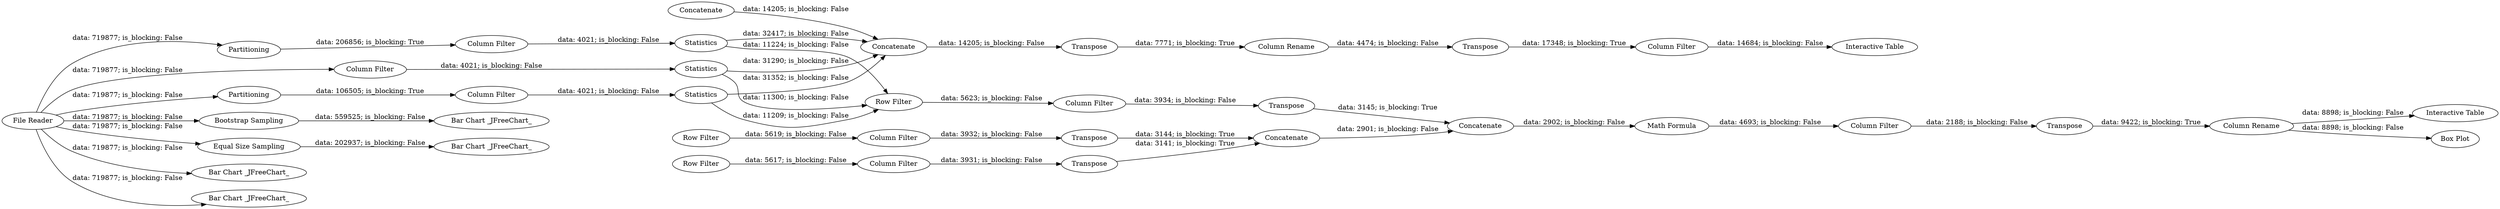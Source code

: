 digraph {
	"-6056371496749122380_17" [label="Column Rename"]
	"2163210023033025074_9" [label="Column Filter"]
	"225143664241174266_16" [label=Transpose]
	"2163210023033025074_15" [label="Interactive Table"]
	"2163210023033025074_22" [label="Bootstrap Sampling"]
	"225143664241174266_3" [label=Transpose]
	"2163210023033025074_19" [label="Equal Size Sampling"]
	"2163210023033025074_21" [label="Bar Chart _JFreeChart_"]
	"-6056371496749122380_15" [label="Column Filter"]
	"225143664241174266_1" [label="Row Filter"]
	"2163210023033025074_23" [label="Bar Chart _JFreeChart_"]
	"2163210023033025074_18" [label="Interactive Table"]
	"-6056371496749122380_11" [label=Concatenate]
	"225143664241174266_8" [label="Column Filter"]
	"225143664241174266_15" [label="Column Filter"]
	"225143664241174266_11" [label=Concatenate]
	"2163210023033025074_10" [label=Statistics]
	"2163210023033025074_4" [label=Partitioning]
	"225143664241174266_10" [label=Concatenate]
	"225143664241174266_17" [label="Column Rename"]
	"225143664241174266_2" [label="Column Filter"]
	"225143664241174266_6" [label=Transpose]
	"225143664241174266_5" [label="Column Filter"]
	"225143664241174266_14" [label="Math Formula"]
	"-6056371496749122380_16" [label=Transpose]
	"2163210023033025074_3" [label="File Reader"]
	"2163210023033025074_24" [label="Bar Chart _JFreeChart_"]
	"2163210023033025074_16" [label="Box Plot"]
	"-6056371496749122380_10" [label=Concatenate]
	"225143664241174266_9" [label="Row Filter"]
	"225143664241174266_4" [label="Row Filter"]
	"2163210023033025074_20" [label="Bar Chart _JFreeChart_"]
	"2163210023033025074_5" [label=Partitioning]
	"2163210023033025074_12" [label=Statistics]
	"2163210023033025074_7" [label="Column Filter"]
	"225143664241174266_7" [label=Transpose]
	"2163210023033025074_11" [label=Statistics]
	"-6056371496749122380_18" [label=Transpose]
	"2163210023033025074_8" [label="Column Filter"]
	"225143664241174266_2" -> "225143664241174266_3" [label="data: 3932; is_blocking: False"]
	"2163210023033025074_3" -> "2163210023033025074_24" [label="data: 719877; is_blocking: False"]
	"2163210023033025074_3" -> "2163210023033025074_19" [label="data: 719877; is_blocking: False"]
	"-6056371496749122380_10" -> "-6056371496749122380_11" [label="data: 14205; is_blocking: False"]
	"-6056371496749122380_18" -> "-6056371496749122380_15" [label="data: 17348; is_blocking: True"]
	"225143664241174266_17" -> "2163210023033025074_15" [label="data: 8898; is_blocking: False"]
	"2163210023033025074_12" -> "225143664241174266_9" [label="data: 11300; is_blocking: False"]
	"225143664241174266_5" -> "225143664241174266_6" [label="data: 3931; is_blocking: False"]
	"225143664241174266_14" -> "225143664241174266_15" [label="data: 4693; is_blocking: False"]
	"225143664241174266_9" -> "225143664241174266_8" [label="data: 5623; is_blocking: False"]
	"-6056371496749122380_16" -> "-6056371496749122380_17" [label="data: 7771; is_blocking: True"]
	"225143664241174266_7" -> "225143664241174266_11" [label="data: 3145; is_blocking: True"]
	"2163210023033025074_10" -> "-6056371496749122380_11" [label="data: 32417; is_blocking: False"]
	"2163210023033025074_8" -> "2163210023033025074_11" [label="data: 4021; is_blocking: False"]
	"2163210023033025074_3" -> "2163210023033025074_21" [label="data: 719877; is_blocking: False"]
	"225143664241174266_15" -> "225143664241174266_16" [label="data: 2188; is_blocking: False"]
	"-6056371496749122380_15" -> "2163210023033025074_18" [label="data: 14684; is_blocking: False"]
	"2163210023033025074_3" -> "2163210023033025074_9" [label="data: 719877; is_blocking: False"]
	"225143664241174266_6" -> "225143664241174266_10" [label="data: 3141; is_blocking: True"]
	"2163210023033025074_10" -> "225143664241174266_9" [label="data: 11224; is_blocking: False"]
	"225143664241174266_4" -> "225143664241174266_5" [label="data: 5617; is_blocking: False"]
	"-6056371496749122380_11" -> "-6056371496749122380_16" [label="data: 14205; is_blocking: False"]
	"225143664241174266_10" -> "225143664241174266_11" [label="data: 2901; is_blocking: False"]
	"2163210023033025074_9" -> "2163210023033025074_12" [label="data: 4021; is_blocking: False"]
	"2163210023033025074_3" -> "2163210023033025074_22" [label="data: 719877; is_blocking: False"]
	"225143664241174266_11" -> "225143664241174266_14" [label="data: 2902; is_blocking: False"]
	"225143664241174266_16" -> "225143664241174266_17" [label="data: 9422; is_blocking: True"]
	"2163210023033025074_19" -> "2163210023033025074_20" [label="data: 202937; is_blocking: False"]
	"225143664241174266_8" -> "225143664241174266_7" [label="data: 3934; is_blocking: False"]
	"225143664241174266_17" -> "2163210023033025074_16" [label="data: 8898; is_blocking: False"]
	"-6056371496749122380_17" -> "-6056371496749122380_18" [label="data: 4474; is_blocking: False"]
	"2163210023033025074_11" -> "-6056371496749122380_11" [label="data: 31352; is_blocking: False"]
	"2163210023033025074_3" -> "2163210023033025074_5" [label="data: 719877; is_blocking: False"]
	"225143664241174266_1" -> "225143664241174266_2" [label="data: 5619; is_blocking: False"]
	"225143664241174266_3" -> "225143664241174266_10" [label="data: 3144; is_blocking: True"]
	"2163210023033025074_5" -> "2163210023033025074_8" [label="data: 106505; is_blocking: True"]
	"2163210023033025074_3" -> "2163210023033025074_4" [label="data: 719877; is_blocking: False"]
	"2163210023033025074_7" -> "2163210023033025074_10" [label="data: 4021; is_blocking: False"]
	"2163210023033025074_11" -> "225143664241174266_9" [label="data: 11209; is_blocking: False"]
	"2163210023033025074_12" -> "-6056371496749122380_11" [label="data: 31290; is_blocking: False"]
	"2163210023033025074_4" -> "2163210023033025074_7" [label="data: 206856; is_blocking: True"]
	"2163210023033025074_22" -> "2163210023033025074_23" [label="data: 559525; is_blocking: False"]
	rankdir=LR
}

